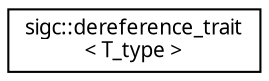 digraph "Graphical Class Hierarchy"
{
  edge [fontname="Sans",fontsize="10",labelfontname="Sans",labelfontsize="10"];
  node [fontname="Sans",fontsize="10",shape=record];
  rankdir="LR";
  Node1 [label="sigc::dereference_trait\l\< T_type \>",height=0.2,width=0.4,color="black", fillcolor="white", style="filled",URL="$structsigc_1_1dereference__trait.html",tooltip="Deduces the base type of a reference or a pointer."];
}

